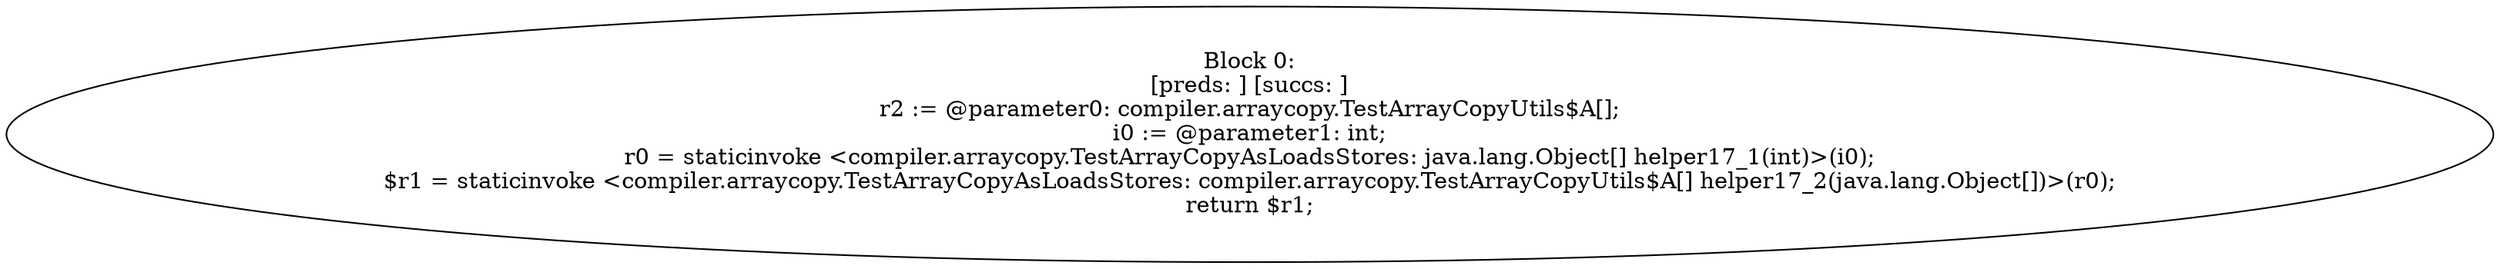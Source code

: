 digraph "unitGraph" {
    "Block 0:
[preds: ] [succs: ]
r2 := @parameter0: compiler.arraycopy.TestArrayCopyUtils$A[];
i0 := @parameter1: int;
r0 = staticinvoke <compiler.arraycopy.TestArrayCopyAsLoadsStores: java.lang.Object[] helper17_1(int)>(i0);
$r1 = staticinvoke <compiler.arraycopy.TestArrayCopyAsLoadsStores: compiler.arraycopy.TestArrayCopyUtils$A[] helper17_2(java.lang.Object[])>(r0);
return $r1;
"
}
